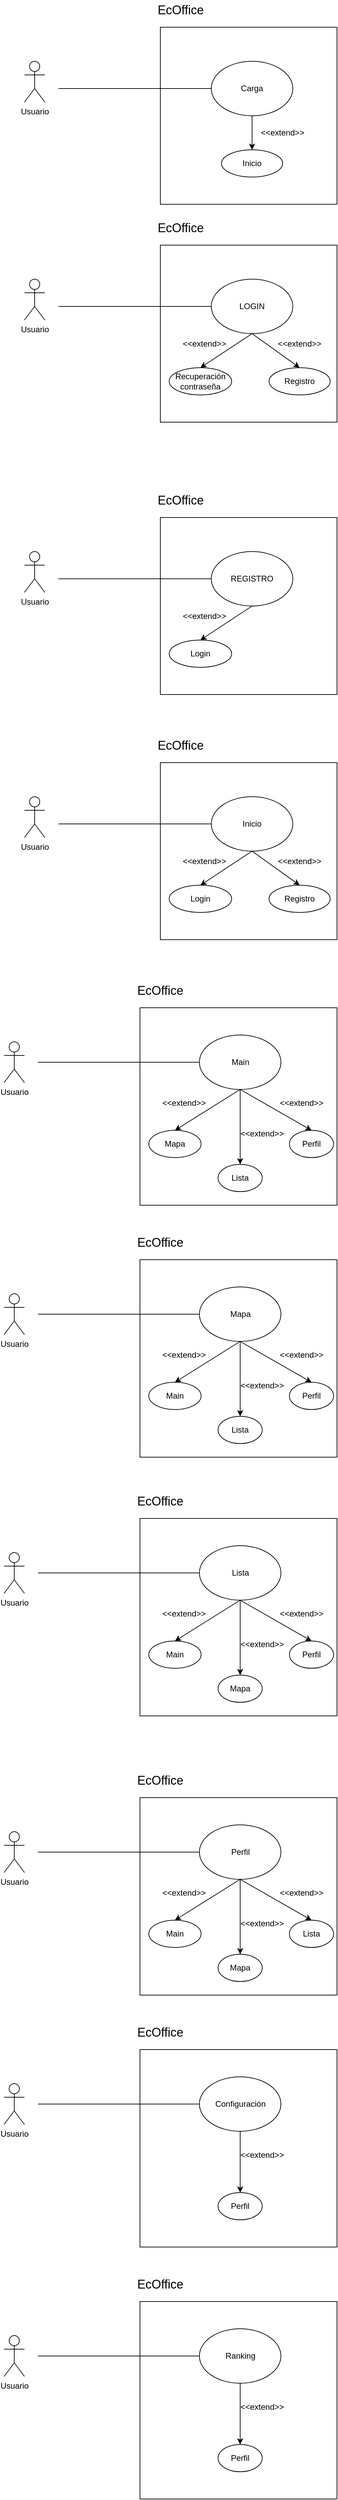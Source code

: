 <mxfile version="26.1.0">
  <diagram name="Página-1" id="AuJuehfKYc8tqPWSzXkJ">
    <mxGraphModel dx="1050" dy="1665" grid="1" gridSize="10" guides="1" tooltips="1" connect="1" arrows="1" fold="1" page="1" pageScale="1" pageWidth="850" pageHeight="1100" math="0" shadow="0">
      <root>
        <mxCell id="0" />
        <mxCell id="1" parent="0" />
        <mxCell id="-lMyzXZ5Z6H0XPTwVIsC-2" value="" style="whiteSpace=wrap;html=1;aspect=fixed;" parent="1" vertex="1">
          <mxGeometry x="320" y="150" width="260" height="260" as="geometry" />
        </mxCell>
        <mxCell id="Qlu5UnZryC30QRzc9eRi-1" value="Usuario" style="shape=umlActor;verticalLabelPosition=bottom;verticalAlign=top;html=1;outlineConnect=0;" parent="1" vertex="1">
          <mxGeometry x="120" y="200" width="30" height="60" as="geometry" />
        </mxCell>
        <mxCell id="6k7u9zJmHzbF-LpgPIJx-1" value="LOGIN" style="ellipse;whiteSpace=wrap;html=1;" parent="1" vertex="1">
          <mxGeometry x="395" y="200" width="120" height="80" as="geometry" />
        </mxCell>
        <mxCell id="6k7u9zJmHzbF-LpgPIJx-2" value="&lt;font style=&quot;font-size: 18px;&quot;&gt;EcOffice&lt;/font&gt;" style="text;html=1;align=center;verticalAlign=middle;whiteSpace=wrap;rounded=0;" parent="1" vertex="1">
          <mxGeometry x="320" y="110" width="60" height="30" as="geometry" />
        </mxCell>
        <mxCell id="6k7u9zJmHzbF-LpgPIJx-3" value="" style="endArrow=none;html=1;rounded=0;entryX=0;entryY=0.5;entryDx=0;entryDy=0;" parent="1" target="6k7u9zJmHzbF-LpgPIJx-1" edge="1">
          <mxGeometry width="50" height="50" relative="1" as="geometry">
            <mxPoint x="170" y="240" as="sourcePoint" />
            <mxPoint x="440" y="260" as="targetPoint" />
          </mxGeometry>
        </mxCell>
        <mxCell id="zmfI66XZxZjJ3lZ3gCG1-1" value="Recuperación contraseña" style="ellipse;whiteSpace=wrap;html=1;" parent="1" vertex="1">
          <mxGeometry x="333" y="330" width="92" height="40" as="geometry" />
        </mxCell>
        <mxCell id="zmfI66XZxZjJ3lZ3gCG1-2" value="" style="endArrow=classic;html=1;rounded=0;entryX=0.5;entryY=0;entryDx=0;entryDy=0;exitX=0.5;exitY=1;exitDx=0;exitDy=0;" parent="1" source="6k7u9zJmHzbF-LpgPIJx-1" target="zmfI66XZxZjJ3lZ3gCG1-1" edge="1">
          <mxGeometry width="50" height="50" relative="1" as="geometry">
            <mxPoint x="390" y="240" as="sourcePoint" />
            <mxPoint x="440" y="190" as="targetPoint" />
          </mxGeometry>
        </mxCell>
        <mxCell id="zmfI66XZxZjJ3lZ3gCG1-3" value="&amp;lt;&amp;lt;extend&amp;gt;&amp;gt;" style="text;html=1;align=center;verticalAlign=middle;whiteSpace=wrap;rounded=0;" parent="1" vertex="1">
          <mxGeometry x="355" y="280" width="60" height="30" as="geometry" />
        </mxCell>
        <mxCell id="JdXRyYJLP0MSMpnX27Q1-1" value="" style="endArrow=classic;html=1;rounded=0;entryX=0.5;entryY=0;entryDx=0;entryDy=0;exitX=0.5;exitY=1;exitDx=0;exitDy=0;" parent="1" source="6k7u9zJmHzbF-LpgPIJx-1" target="JdXRyYJLP0MSMpnX27Q1-2" edge="1">
          <mxGeometry width="50" height="50" relative="1" as="geometry">
            <mxPoint x="490.005" y="275" as="sourcePoint" />
            <mxPoint x="524.26" y="345" as="targetPoint" />
          </mxGeometry>
        </mxCell>
        <mxCell id="JdXRyYJLP0MSMpnX27Q1-2" value="Registro" style="ellipse;whiteSpace=wrap;html=1;" parent="1" vertex="1">
          <mxGeometry x="480" y="330" width="90" height="40" as="geometry" />
        </mxCell>
        <mxCell id="JdXRyYJLP0MSMpnX27Q1-3" value="&amp;lt;&amp;lt;extend&amp;gt;&amp;gt;" style="text;html=1;align=center;verticalAlign=middle;whiteSpace=wrap;rounded=0;" parent="1" vertex="1">
          <mxGeometry x="495" y="280" width="60" height="30" as="geometry" />
        </mxCell>
        <mxCell id="hdl9mwOCS-CArBsNlBvk-1" value="" style="whiteSpace=wrap;html=1;aspect=fixed;" parent="1" vertex="1">
          <mxGeometry x="320" y="550" width="260" height="260" as="geometry" />
        </mxCell>
        <mxCell id="hdl9mwOCS-CArBsNlBvk-2" value="Usuario" style="shape=umlActor;verticalLabelPosition=bottom;verticalAlign=top;html=1;outlineConnect=0;" parent="1" vertex="1">
          <mxGeometry x="120" y="600" width="30" height="60" as="geometry" />
        </mxCell>
        <mxCell id="hdl9mwOCS-CArBsNlBvk-3" value="REGISTRO" style="ellipse;whiteSpace=wrap;html=1;" parent="1" vertex="1">
          <mxGeometry x="395" y="600" width="120" height="80" as="geometry" />
        </mxCell>
        <mxCell id="hdl9mwOCS-CArBsNlBvk-4" value="&lt;font style=&quot;font-size: 18px;&quot;&gt;EcOffice&lt;/font&gt;" style="text;html=1;align=center;verticalAlign=middle;whiteSpace=wrap;rounded=0;" parent="1" vertex="1">
          <mxGeometry x="320" y="510" width="60" height="30" as="geometry" />
        </mxCell>
        <mxCell id="hdl9mwOCS-CArBsNlBvk-5" value="" style="endArrow=none;html=1;rounded=0;entryX=0;entryY=0.5;entryDx=0;entryDy=0;" parent="1" target="hdl9mwOCS-CArBsNlBvk-3" edge="1">
          <mxGeometry width="50" height="50" relative="1" as="geometry">
            <mxPoint x="170" y="640" as="sourcePoint" />
            <mxPoint x="440" y="660" as="targetPoint" />
          </mxGeometry>
        </mxCell>
        <mxCell id="hdl9mwOCS-CArBsNlBvk-6" value="Login" style="ellipse;whiteSpace=wrap;html=1;" parent="1" vertex="1">
          <mxGeometry x="333" y="730" width="92" height="40" as="geometry" />
        </mxCell>
        <mxCell id="hdl9mwOCS-CArBsNlBvk-7" value="" style="endArrow=classic;html=1;rounded=0;entryX=0.5;entryY=0;entryDx=0;entryDy=0;exitX=0.5;exitY=1;exitDx=0;exitDy=0;" parent="1" source="hdl9mwOCS-CArBsNlBvk-3" target="hdl9mwOCS-CArBsNlBvk-6" edge="1">
          <mxGeometry width="50" height="50" relative="1" as="geometry">
            <mxPoint x="390" y="640" as="sourcePoint" />
            <mxPoint x="440" y="590" as="targetPoint" />
          </mxGeometry>
        </mxCell>
        <mxCell id="hdl9mwOCS-CArBsNlBvk-8" value="&amp;lt;&amp;lt;extend&amp;gt;&amp;gt;" style="text;html=1;align=center;verticalAlign=middle;whiteSpace=wrap;rounded=0;" parent="1" vertex="1">
          <mxGeometry x="355" y="680" width="60" height="30" as="geometry" />
        </mxCell>
        <mxCell id="hdl9mwOCS-CArBsNlBvk-12" value="" style="whiteSpace=wrap;html=1;aspect=fixed;" parent="1" vertex="1">
          <mxGeometry x="320" y="910" width="260" height="260" as="geometry" />
        </mxCell>
        <mxCell id="hdl9mwOCS-CArBsNlBvk-13" value="Usuario" style="shape=umlActor;verticalLabelPosition=bottom;verticalAlign=top;html=1;outlineConnect=0;" parent="1" vertex="1">
          <mxGeometry x="120" y="960" width="30" height="60" as="geometry" />
        </mxCell>
        <mxCell id="hdl9mwOCS-CArBsNlBvk-14" value="Inicio" style="ellipse;whiteSpace=wrap;html=1;" parent="1" vertex="1">
          <mxGeometry x="395" y="960" width="120" height="80" as="geometry" />
        </mxCell>
        <mxCell id="hdl9mwOCS-CArBsNlBvk-15" value="&lt;font style=&quot;font-size: 18px;&quot;&gt;EcOffice&lt;/font&gt;" style="text;html=1;align=center;verticalAlign=middle;whiteSpace=wrap;rounded=0;" parent="1" vertex="1">
          <mxGeometry x="320" y="870" width="60" height="30" as="geometry" />
        </mxCell>
        <mxCell id="hdl9mwOCS-CArBsNlBvk-16" value="" style="endArrow=none;html=1;rounded=0;entryX=0;entryY=0.5;entryDx=0;entryDy=0;" parent="1" target="hdl9mwOCS-CArBsNlBvk-14" edge="1">
          <mxGeometry width="50" height="50" relative="1" as="geometry">
            <mxPoint x="170" y="1000" as="sourcePoint" />
            <mxPoint x="440" y="1020" as="targetPoint" />
          </mxGeometry>
        </mxCell>
        <mxCell id="hdl9mwOCS-CArBsNlBvk-17" value="Login" style="ellipse;whiteSpace=wrap;html=1;" parent="1" vertex="1">
          <mxGeometry x="333" y="1090" width="92" height="40" as="geometry" />
        </mxCell>
        <mxCell id="hdl9mwOCS-CArBsNlBvk-18" value="" style="endArrow=classic;html=1;rounded=0;entryX=0.5;entryY=0;entryDx=0;entryDy=0;exitX=0.5;exitY=1;exitDx=0;exitDy=0;" parent="1" source="hdl9mwOCS-CArBsNlBvk-14" target="hdl9mwOCS-CArBsNlBvk-17" edge="1">
          <mxGeometry width="50" height="50" relative="1" as="geometry">
            <mxPoint x="390" y="1000" as="sourcePoint" />
            <mxPoint x="440" y="950" as="targetPoint" />
          </mxGeometry>
        </mxCell>
        <mxCell id="hdl9mwOCS-CArBsNlBvk-19" value="&amp;lt;&amp;lt;extend&amp;gt;&amp;gt;" style="text;html=1;align=center;verticalAlign=middle;whiteSpace=wrap;rounded=0;" parent="1" vertex="1">
          <mxGeometry x="355" y="1040" width="60" height="30" as="geometry" />
        </mxCell>
        <mxCell id="hdl9mwOCS-CArBsNlBvk-20" value="" style="endArrow=classic;html=1;rounded=0;entryX=0.5;entryY=0;entryDx=0;entryDy=0;exitX=0.5;exitY=1;exitDx=0;exitDy=0;" parent="1" source="hdl9mwOCS-CArBsNlBvk-14" target="hdl9mwOCS-CArBsNlBvk-21" edge="1">
          <mxGeometry width="50" height="50" relative="1" as="geometry">
            <mxPoint x="490.005" y="1035" as="sourcePoint" />
            <mxPoint x="524.26" y="1105" as="targetPoint" />
          </mxGeometry>
        </mxCell>
        <mxCell id="hdl9mwOCS-CArBsNlBvk-21" value="Registro" style="ellipse;whiteSpace=wrap;html=1;" parent="1" vertex="1">
          <mxGeometry x="480" y="1090" width="90" height="40" as="geometry" />
        </mxCell>
        <mxCell id="hdl9mwOCS-CArBsNlBvk-22" value="&amp;lt;&amp;lt;extend&amp;gt;&amp;gt;" style="text;html=1;align=center;verticalAlign=middle;whiteSpace=wrap;rounded=0;" parent="1" vertex="1">
          <mxGeometry x="495" y="1040" width="60" height="30" as="geometry" />
        </mxCell>
        <mxCell id="hdl9mwOCS-CArBsNlBvk-36" value="" style="whiteSpace=wrap;html=1;aspect=fixed;" parent="1" vertex="1">
          <mxGeometry x="290" y="1270" width="290" height="290" as="geometry" />
        </mxCell>
        <mxCell id="hdl9mwOCS-CArBsNlBvk-37" value="Usuario" style="shape=umlActor;verticalLabelPosition=bottom;verticalAlign=top;html=1;outlineConnect=0;" parent="1" vertex="1">
          <mxGeometry x="90" y="1320" width="30" height="60" as="geometry" />
        </mxCell>
        <mxCell id="hdl9mwOCS-CArBsNlBvk-38" value="Main" style="ellipse;whiteSpace=wrap;html=1;" parent="1" vertex="1">
          <mxGeometry x="377.5" y="1310" width="120" height="80" as="geometry" />
        </mxCell>
        <mxCell id="hdl9mwOCS-CArBsNlBvk-39" value="&lt;font style=&quot;font-size: 18px;&quot;&gt;EcOffice&lt;/font&gt;" style="text;html=1;align=center;verticalAlign=middle;whiteSpace=wrap;rounded=0;" parent="1" vertex="1">
          <mxGeometry x="290" y="1230" width="60" height="30" as="geometry" />
        </mxCell>
        <mxCell id="hdl9mwOCS-CArBsNlBvk-40" value="" style="endArrow=none;html=1;rounded=0;entryX=0;entryY=0.5;entryDx=0;entryDy=0;" parent="1" target="hdl9mwOCS-CArBsNlBvk-38" edge="1">
          <mxGeometry width="50" height="50" relative="1" as="geometry">
            <mxPoint x="140" y="1350" as="sourcePoint" />
            <mxPoint x="410" y="1380" as="targetPoint" />
          </mxGeometry>
        </mxCell>
        <mxCell id="hdl9mwOCS-CArBsNlBvk-41" value="Mapa" style="ellipse;whiteSpace=wrap;html=1;" parent="1" vertex="1">
          <mxGeometry x="303" y="1450" width="77" height="40" as="geometry" />
        </mxCell>
        <mxCell id="hdl9mwOCS-CArBsNlBvk-42" value="" style="endArrow=classic;html=1;rounded=0;entryX=0.5;entryY=0;entryDx=0;entryDy=0;exitX=0.5;exitY=1;exitDx=0;exitDy=0;" parent="1" source="hdl9mwOCS-CArBsNlBvk-38" target="hdl9mwOCS-CArBsNlBvk-41" edge="1">
          <mxGeometry width="50" height="50" relative="1" as="geometry">
            <mxPoint x="360" y="1360" as="sourcePoint" />
            <mxPoint x="410" y="1310" as="targetPoint" />
          </mxGeometry>
        </mxCell>
        <mxCell id="hdl9mwOCS-CArBsNlBvk-43" value="&amp;lt;&amp;lt;extend&amp;gt;&amp;gt;" style="text;html=1;align=center;verticalAlign=middle;whiteSpace=wrap;rounded=0;" parent="1" vertex="1">
          <mxGeometry x="325" y="1395" width="60" height="30" as="geometry" />
        </mxCell>
        <mxCell id="hdl9mwOCS-CArBsNlBvk-44" value="" style="endArrow=classic;html=1;rounded=0;entryX=0.5;entryY=0;entryDx=0;entryDy=0;exitX=0.5;exitY=1;exitDx=0;exitDy=0;" parent="1" source="hdl9mwOCS-CArBsNlBvk-38" target="hdl9mwOCS-CArBsNlBvk-45" edge="1">
          <mxGeometry width="50" height="50" relative="1" as="geometry">
            <mxPoint x="460.005" y="1395" as="sourcePoint" />
            <mxPoint x="494.26" y="1465" as="targetPoint" />
          </mxGeometry>
        </mxCell>
        <mxCell id="hdl9mwOCS-CArBsNlBvk-45" value="Lista" style="ellipse;whiteSpace=wrap;html=1;" parent="1" vertex="1">
          <mxGeometry x="405" y="1500" width="65" height="40" as="geometry" />
        </mxCell>
        <mxCell id="hdl9mwOCS-CArBsNlBvk-46" value="&amp;lt;&amp;lt;extend&amp;gt;&amp;gt;" style="text;html=1;align=center;verticalAlign=middle;whiteSpace=wrap;rounded=0;" parent="1" vertex="1">
          <mxGeometry x="497.5" y="1395" width="60" height="30" as="geometry" />
        </mxCell>
        <mxCell id="hdl9mwOCS-CArBsNlBvk-47" value="Perfil" style="ellipse;whiteSpace=wrap;html=1;" parent="1" vertex="1">
          <mxGeometry x="510" y="1450" width="65" height="40" as="geometry" />
        </mxCell>
        <mxCell id="hdl9mwOCS-CArBsNlBvk-48" value="" style="endArrow=classic;html=1;rounded=0;entryX=0.5;entryY=0;entryDx=0;entryDy=0;exitX=0.5;exitY=1;exitDx=0;exitDy=0;" parent="1" source="hdl9mwOCS-CArBsNlBvk-38" target="hdl9mwOCS-CArBsNlBvk-47" edge="1">
          <mxGeometry width="50" height="50" relative="1" as="geometry">
            <mxPoint x="435" y="1410" as="sourcePoint" />
            <mxPoint x="438" y="1460" as="targetPoint" />
          </mxGeometry>
        </mxCell>
        <mxCell id="hdl9mwOCS-CArBsNlBvk-49" value="&amp;lt;&amp;lt;extend&amp;gt;&amp;gt;" style="text;html=1;align=center;verticalAlign=middle;whiteSpace=wrap;rounded=0;" parent="1" vertex="1">
          <mxGeometry x="440" y="1440" width="60" height="30" as="geometry" />
        </mxCell>
        <mxCell id="ShXuwQ5tJ1fE1ABgl12t-1" value="" style="whiteSpace=wrap;html=1;aspect=fixed;" vertex="1" parent="1">
          <mxGeometry x="320" y="-170" width="260" height="260" as="geometry" />
        </mxCell>
        <mxCell id="ShXuwQ5tJ1fE1ABgl12t-2" value="Usuario" style="shape=umlActor;verticalLabelPosition=bottom;verticalAlign=top;html=1;outlineConnect=0;" vertex="1" parent="1">
          <mxGeometry x="120" y="-120" width="30" height="60" as="geometry" />
        </mxCell>
        <mxCell id="ShXuwQ5tJ1fE1ABgl12t-3" value="Carga" style="ellipse;whiteSpace=wrap;html=1;" vertex="1" parent="1">
          <mxGeometry x="395" y="-120" width="120" height="80" as="geometry" />
        </mxCell>
        <mxCell id="ShXuwQ5tJ1fE1ABgl12t-4" value="&lt;font style=&quot;font-size: 18px;&quot;&gt;EcOffice&lt;/font&gt;" style="text;html=1;align=center;verticalAlign=middle;whiteSpace=wrap;rounded=0;" vertex="1" parent="1">
          <mxGeometry x="320" y="-210" width="60" height="30" as="geometry" />
        </mxCell>
        <mxCell id="ShXuwQ5tJ1fE1ABgl12t-5" value="" style="endArrow=none;html=1;rounded=0;entryX=0;entryY=0.5;entryDx=0;entryDy=0;" edge="1" parent="1" target="ShXuwQ5tJ1fE1ABgl12t-3">
          <mxGeometry width="50" height="50" relative="1" as="geometry">
            <mxPoint x="170" y="-80" as="sourcePoint" />
            <mxPoint x="440" y="-60" as="targetPoint" />
          </mxGeometry>
        </mxCell>
        <mxCell id="ShXuwQ5tJ1fE1ABgl12t-9" value="" style="endArrow=classic;html=1;rounded=0;entryX=0.5;entryY=0;entryDx=0;entryDy=0;exitX=0.5;exitY=1;exitDx=0;exitDy=0;" edge="1" parent="1" source="ShXuwQ5tJ1fE1ABgl12t-3" target="ShXuwQ5tJ1fE1ABgl12t-10">
          <mxGeometry width="50" height="50" relative="1" as="geometry">
            <mxPoint x="490.005" y="-45" as="sourcePoint" />
            <mxPoint x="524.26" y="25" as="targetPoint" />
          </mxGeometry>
        </mxCell>
        <mxCell id="ShXuwQ5tJ1fE1ABgl12t-10" value="Inicio" style="ellipse;whiteSpace=wrap;html=1;" vertex="1" parent="1">
          <mxGeometry x="410" y="10" width="90" height="40" as="geometry" />
        </mxCell>
        <mxCell id="ShXuwQ5tJ1fE1ABgl12t-11" value="&amp;lt;&amp;lt;extend&amp;gt;&amp;gt;" style="text;html=1;align=center;verticalAlign=middle;whiteSpace=wrap;rounded=0;" vertex="1" parent="1">
          <mxGeometry x="470" y="-30" width="60" height="30" as="geometry" />
        </mxCell>
        <mxCell id="ShXuwQ5tJ1fE1ABgl12t-27" value="" style="whiteSpace=wrap;html=1;aspect=fixed;" vertex="1" parent="1">
          <mxGeometry x="290" y="1640" width="290" height="290" as="geometry" />
        </mxCell>
        <mxCell id="ShXuwQ5tJ1fE1ABgl12t-28" value="Usuario" style="shape=umlActor;verticalLabelPosition=bottom;verticalAlign=top;html=1;outlineConnect=0;" vertex="1" parent="1">
          <mxGeometry x="90" y="1690" width="30" height="60" as="geometry" />
        </mxCell>
        <mxCell id="ShXuwQ5tJ1fE1ABgl12t-29" value="Mapa" style="ellipse;whiteSpace=wrap;html=1;" vertex="1" parent="1">
          <mxGeometry x="377.5" y="1680" width="120" height="80" as="geometry" />
        </mxCell>
        <mxCell id="ShXuwQ5tJ1fE1ABgl12t-30" value="&lt;font style=&quot;font-size: 18px;&quot;&gt;EcOffice&lt;/font&gt;" style="text;html=1;align=center;verticalAlign=middle;whiteSpace=wrap;rounded=0;" vertex="1" parent="1">
          <mxGeometry x="290" y="1600" width="60" height="30" as="geometry" />
        </mxCell>
        <mxCell id="ShXuwQ5tJ1fE1ABgl12t-31" value="" style="endArrow=none;html=1;rounded=0;entryX=0;entryY=0.5;entryDx=0;entryDy=0;" edge="1" parent="1" target="ShXuwQ5tJ1fE1ABgl12t-29">
          <mxGeometry width="50" height="50" relative="1" as="geometry">
            <mxPoint x="140" y="1720" as="sourcePoint" />
            <mxPoint x="410" y="1750" as="targetPoint" />
          </mxGeometry>
        </mxCell>
        <mxCell id="ShXuwQ5tJ1fE1ABgl12t-32" value="Main" style="ellipse;whiteSpace=wrap;html=1;" vertex="1" parent="1">
          <mxGeometry x="303" y="1820" width="77" height="40" as="geometry" />
        </mxCell>
        <mxCell id="ShXuwQ5tJ1fE1ABgl12t-33" value="" style="endArrow=classic;html=1;rounded=0;entryX=0.5;entryY=0;entryDx=0;entryDy=0;exitX=0.5;exitY=1;exitDx=0;exitDy=0;" edge="1" parent="1" source="ShXuwQ5tJ1fE1ABgl12t-29" target="ShXuwQ5tJ1fE1ABgl12t-32">
          <mxGeometry width="50" height="50" relative="1" as="geometry">
            <mxPoint x="360" y="1730" as="sourcePoint" />
            <mxPoint x="410" y="1680" as="targetPoint" />
          </mxGeometry>
        </mxCell>
        <mxCell id="ShXuwQ5tJ1fE1ABgl12t-34" value="&amp;lt;&amp;lt;extend&amp;gt;&amp;gt;" style="text;html=1;align=center;verticalAlign=middle;whiteSpace=wrap;rounded=0;" vertex="1" parent="1">
          <mxGeometry x="325" y="1765" width="60" height="30" as="geometry" />
        </mxCell>
        <mxCell id="ShXuwQ5tJ1fE1ABgl12t-35" value="" style="endArrow=classic;html=1;rounded=0;entryX=0.5;entryY=0;entryDx=0;entryDy=0;exitX=0.5;exitY=1;exitDx=0;exitDy=0;" edge="1" parent="1" source="ShXuwQ5tJ1fE1ABgl12t-29" target="ShXuwQ5tJ1fE1ABgl12t-36">
          <mxGeometry width="50" height="50" relative="1" as="geometry">
            <mxPoint x="460.005" y="1765" as="sourcePoint" />
            <mxPoint x="494.26" y="1835" as="targetPoint" />
          </mxGeometry>
        </mxCell>
        <mxCell id="ShXuwQ5tJ1fE1ABgl12t-36" value="Lista" style="ellipse;whiteSpace=wrap;html=1;" vertex="1" parent="1">
          <mxGeometry x="405" y="1870" width="65" height="40" as="geometry" />
        </mxCell>
        <mxCell id="ShXuwQ5tJ1fE1ABgl12t-37" value="&amp;lt;&amp;lt;extend&amp;gt;&amp;gt;" style="text;html=1;align=center;verticalAlign=middle;whiteSpace=wrap;rounded=0;" vertex="1" parent="1">
          <mxGeometry x="497.5" y="1765" width="60" height="30" as="geometry" />
        </mxCell>
        <mxCell id="ShXuwQ5tJ1fE1ABgl12t-38" value="Perfil" style="ellipse;whiteSpace=wrap;html=1;" vertex="1" parent="1">
          <mxGeometry x="510" y="1820" width="65" height="40" as="geometry" />
        </mxCell>
        <mxCell id="ShXuwQ5tJ1fE1ABgl12t-39" value="" style="endArrow=classic;html=1;rounded=0;entryX=0.5;entryY=0;entryDx=0;entryDy=0;exitX=0.5;exitY=1;exitDx=0;exitDy=0;" edge="1" parent="1" source="ShXuwQ5tJ1fE1ABgl12t-29" target="ShXuwQ5tJ1fE1ABgl12t-38">
          <mxGeometry width="50" height="50" relative="1" as="geometry">
            <mxPoint x="435" y="1780" as="sourcePoint" />
            <mxPoint x="438" y="1830" as="targetPoint" />
          </mxGeometry>
        </mxCell>
        <mxCell id="ShXuwQ5tJ1fE1ABgl12t-40" value="&amp;lt;&amp;lt;extend&amp;gt;&amp;gt;" style="text;html=1;align=center;verticalAlign=middle;whiteSpace=wrap;rounded=0;" vertex="1" parent="1">
          <mxGeometry x="440" y="1810" width="60" height="30" as="geometry" />
        </mxCell>
        <mxCell id="ShXuwQ5tJ1fE1ABgl12t-41" value="" style="whiteSpace=wrap;html=1;aspect=fixed;" vertex="1" parent="1">
          <mxGeometry x="290" y="2020" width="290" height="290" as="geometry" />
        </mxCell>
        <mxCell id="ShXuwQ5tJ1fE1ABgl12t-42" value="Usuario" style="shape=umlActor;verticalLabelPosition=bottom;verticalAlign=top;html=1;outlineConnect=0;" vertex="1" parent="1">
          <mxGeometry x="90" y="2070" width="30" height="60" as="geometry" />
        </mxCell>
        <mxCell id="ShXuwQ5tJ1fE1ABgl12t-43" value="Lista" style="ellipse;whiteSpace=wrap;html=1;" vertex="1" parent="1">
          <mxGeometry x="377.5" y="2060" width="120" height="80" as="geometry" />
        </mxCell>
        <mxCell id="ShXuwQ5tJ1fE1ABgl12t-44" value="&lt;font style=&quot;font-size: 18px;&quot;&gt;EcOffice&lt;/font&gt;" style="text;html=1;align=center;verticalAlign=middle;whiteSpace=wrap;rounded=0;" vertex="1" parent="1">
          <mxGeometry x="290" y="1980" width="60" height="30" as="geometry" />
        </mxCell>
        <mxCell id="ShXuwQ5tJ1fE1ABgl12t-45" value="" style="endArrow=none;html=1;rounded=0;entryX=0;entryY=0.5;entryDx=0;entryDy=0;" edge="1" parent="1" target="ShXuwQ5tJ1fE1ABgl12t-43">
          <mxGeometry width="50" height="50" relative="1" as="geometry">
            <mxPoint x="140" y="2100" as="sourcePoint" />
            <mxPoint x="410" y="2130" as="targetPoint" />
          </mxGeometry>
        </mxCell>
        <mxCell id="ShXuwQ5tJ1fE1ABgl12t-46" value="Main" style="ellipse;whiteSpace=wrap;html=1;" vertex="1" parent="1">
          <mxGeometry x="303" y="2200" width="77" height="40" as="geometry" />
        </mxCell>
        <mxCell id="ShXuwQ5tJ1fE1ABgl12t-47" value="" style="endArrow=classic;html=1;rounded=0;entryX=0.5;entryY=0;entryDx=0;entryDy=0;exitX=0.5;exitY=1;exitDx=0;exitDy=0;" edge="1" parent="1" source="ShXuwQ5tJ1fE1ABgl12t-43" target="ShXuwQ5tJ1fE1ABgl12t-46">
          <mxGeometry width="50" height="50" relative="1" as="geometry">
            <mxPoint x="360" y="2110" as="sourcePoint" />
            <mxPoint x="410" y="2060" as="targetPoint" />
          </mxGeometry>
        </mxCell>
        <mxCell id="ShXuwQ5tJ1fE1ABgl12t-48" value="&amp;lt;&amp;lt;extend&amp;gt;&amp;gt;" style="text;html=1;align=center;verticalAlign=middle;whiteSpace=wrap;rounded=0;" vertex="1" parent="1">
          <mxGeometry x="325" y="2145" width="60" height="30" as="geometry" />
        </mxCell>
        <mxCell id="ShXuwQ5tJ1fE1ABgl12t-49" value="" style="endArrow=classic;html=1;rounded=0;entryX=0.5;entryY=0;entryDx=0;entryDy=0;exitX=0.5;exitY=1;exitDx=0;exitDy=0;" edge="1" parent="1" source="ShXuwQ5tJ1fE1ABgl12t-43" target="ShXuwQ5tJ1fE1ABgl12t-50">
          <mxGeometry width="50" height="50" relative="1" as="geometry">
            <mxPoint x="460.005" y="2145" as="sourcePoint" />
            <mxPoint x="494.26" y="2215" as="targetPoint" />
          </mxGeometry>
        </mxCell>
        <mxCell id="ShXuwQ5tJ1fE1ABgl12t-50" value="Mapa" style="ellipse;whiteSpace=wrap;html=1;" vertex="1" parent="1">
          <mxGeometry x="405" y="2250" width="65" height="40" as="geometry" />
        </mxCell>
        <mxCell id="ShXuwQ5tJ1fE1ABgl12t-51" value="&amp;lt;&amp;lt;extend&amp;gt;&amp;gt;" style="text;html=1;align=center;verticalAlign=middle;whiteSpace=wrap;rounded=0;" vertex="1" parent="1">
          <mxGeometry x="497.5" y="2145" width="60" height="30" as="geometry" />
        </mxCell>
        <mxCell id="ShXuwQ5tJ1fE1ABgl12t-52" value="Perfil" style="ellipse;whiteSpace=wrap;html=1;" vertex="1" parent="1">
          <mxGeometry x="510" y="2200" width="65" height="40" as="geometry" />
        </mxCell>
        <mxCell id="ShXuwQ5tJ1fE1ABgl12t-53" value="" style="endArrow=classic;html=1;rounded=0;entryX=0.5;entryY=0;entryDx=0;entryDy=0;exitX=0.5;exitY=1;exitDx=0;exitDy=0;" edge="1" parent="1" source="ShXuwQ5tJ1fE1ABgl12t-43" target="ShXuwQ5tJ1fE1ABgl12t-52">
          <mxGeometry width="50" height="50" relative="1" as="geometry">
            <mxPoint x="435" y="2160" as="sourcePoint" />
            <mxPoint x="438" y="2210" as="targetPoint" />
          </mxGeometry>
        </mxCell>
        <mxCell id="ShXuwQ5tJ1fE1ABgl12t-54" value="&amp;lt;&amp;lt;extend&amp;gt;&amp;gt;" style="text;html=1;align=center;verticalAlign=middle;whiteSpace=wrap;rounded=0;" vertex="1" parent="1">
          <mxGeometry x="440" y="2190" width="60" height="30" as="geometry" />
        </mxCell>
        <mxCell id="ShXuwQ5tJ1fE1ABgl12t-55" value="" style="whiteSpace=wrap;html=1;aspect=fixed;" vertex="1" parent="1">
          <mxGeometry x="290" y="2430" width="290" height="290" as="geometry" />
        </mxCell>
        <mxCell id="ShXuwQ5tJ1fE1ABgl12t-56" value="Usuario" style="shape=umlActor;verticalLabelPosition=bottom;verticalAlign=top;html=1;outlineConnect=0;" vertex="1" parent="1">
          <mxGeometry x="90" y="2480" width="30" height="60" as="geometry" />
        </mxCell>
        <mxCell id="ShXuwQ5tJ1fE1ABgl12t-57" value="Perfil" style="ellipse;whiteSpace=wrap;html=1;" vertex="1" parent="1">
          <mxGeometry x="377.5" y="2470" width="120" height="80" as="geometry" />
        </mxCell>
        <mxCell id="ShXuwQ5tJ1fE1ABgl12t-58" value="&lt;font style=&quot;font-size: 18px;&quot;&gt;EcOffice&lt;/font&gt;" style="text;html=1;align=center;verticalAlign=middle;whiteSpace=wrap;rounded=0;" vertex="1" parent="1">
          <mxGeometry x="290" y="2390" width="60" height="30" as="geometry" />
        </mxCell>
        <mxCell id="ShXuwQ5tJ1fE1ABgl12t-59" value="" style="endArrow=none;html=1;rounded=0;entryX=0;entryY=0.5;entryDx=0;entryDy=0;" edge="1" parent="1" target="ShXuwQ5tJ1fE1ABgl12t-57">
          <mxGeometry width="50" height="50" relative="1" as="geometry">
            <mxPoint x="140" y="2510" as="sourcePoint" />
            <mxPoint x="410" y="2540" as="targetPoint" />
          </mxGeometry>
        </mxCell>
        <mxCell id="ShXuwQ5tJ1fE1ABgl12t-60" value="Main" style="ellipse;whiteSpace=wrap;html=1;" vertex="1" parent="1">
          <mxGeometry x="303" y="2610" width="77" height="40" as="geometry" />
        </mxCell>
        <mxCell id="ShXuwQ5tJ1fE1ABgl12t-61" value="" style="endArrow=classic;html=1;rounded=0;entryX=0.5;entryY=0;entryDx=0;entryDy=0;exitX=0.5;exitY=1;exitDx=0;exitDy=0;" edge="1" parent="1" source="ShXuwQ5tJ1fE1ABgl12t-57" target="ShXuwQ5tJ1fE1ABgl12t-60">
          <mxGeometry width="50" height="50" relative="1" as="geometry">
            <mxPoint x="360" y="2520" as="sourcePoint" />
            <mxPoint x="410" y="2470" as="targetPoint" />
          </mxGeometry>
        </mxCell>
        <mxCell id="ShXuwQ5tJ1fE1ABgl12t-62" value="&amp;lt;&amp;lt;extend&amp;gt;&amp;gt;" style="text;html=1;align=center;verticalAlign=middle;whiteSpace=wrap;rounded=0;" vertex="1" parent="1">
          <mxGeometry x="325" y="2555" width="60" height="30" as="geometry" />
        </mxCell>
        <mxCell id="ShXuwQ5tJ1fE1ABgl12t-63" value="" style="endArrow=classic;html=1;rounded=0;entryX=0.5;entryY=0;entryDx=0;entryDy=0;exitX=0.5;exitY=1;exitDx=0;exitDy=0;" edge="1" parent="1" source="ShXuwQ5tJ1fE1ABgl12t-57" target="ShXuwQ5tJ1fE1ABgl12t-64">
          <mxGeometry width="50" height="50" relative="1" as="geometry">
            <mxPoint x="460.005" y="2555" as="sourcePoint" />
            <mxPoint x="494.26" y="2625" as="targetPoint" />
          </mxGeometry>
        </mxCell>
        <mxCell id="ShXuwQ5tJ1fE1ABgl12t-64" value="Mapa" style="ellipse;whiteSpace=wrap;html=1;" vertex="1" parent="1">
          <mxGeometry x="405" y="2660" width="65" height="40" as="geometry" />
        </mxCell>
        <mxCell id="ShXuwQ5tJ1fE1ABgl12t-65" value="&amp;lt;&amp;lt;extend&amp;gt;&amp;gt;" style="text;html=1;align=center;verticalAlign=middle;whiteSpace=wrap;rounded=0;" vertex="1" parent="1">
          <mxGeometry x="497.5" y="2555" width="60" height="30" as="geometry" />
        </mxCell>
        <mxCell id="ShXuwQ5tJ1fE1ABgl12t-66" value="Lista" style="ellipse;whiteSpace=wrap;html=1;" vertex="1" parent="1">
          <mxGeometry x="510" y="2610" width="65" height="40" as="geometry" />
        </mxCell>
        <mxCell id="ShXuwQ5tJ1fE1ABgl12t-67" value="" style="endArrow=classic;html=1;rounded=0;entryX=0.5;entryY=0;entryDx=0;entryDy=0;exitX=0.5;exitY=1;exitDx=0;exitDy=0;" edge="1" parent="1" source="ShXuwQ5tJ1fE1ABgl12t-57" target="ShXuwQ5tJ1fE1ABgl12t-66">
          <mxGeometry width="50" height="50" relative="1" as="geometry">
            <mxPoint x="435" y="2570" as="sourcePoint" />
            <mxPoint x="438" y="2620" as="targetPoint" />
          </mxGeometry>
        </mxCell>
        <mxCell id="ShXuwQ5tJ1fE1ABgl12t-68" value="&amp;lt;&amp;lt;extend&amp;gt;&amp;gt;" style="text;html=1;align=center;verticalAlign=middle;whiteSpace=wrap;rounded=0;" vertex="1" parent="1">
          <mxGeometry x="440" y="2600" width="60" height="30" as="geometry" />
        </mxCell>
        <mxCell id="ShXuwQ5tJ1fE1ABgl12t-96" value="" style="whiteSpace=wrap;html=1;aspect=fixed;" vertex="1" parent="1">
          <mxGeometry x="290" y="2800" width="290" height="290" as="geometry" />
        </mxCell>
        <mxCell id="ShXuwQ5tJ1fE1ABgl12t-97" value="Usuario" style="shape=umlActor;verticalLabelPosition=bottom;verticalAlign=top;html=1;outlineConnect=0;" vertex="1" parent="1">
          <mxGeometry x="90" y="2850" width="30" height="60" as="geometry" />
        </mxCell>
        <mxCell id="ShXuwQ5tJ1fE1ABgl12t-98" value="Configuración" style="ellipse;whiteSpace=wrap;html=1;" vertex="1" parent="1">
          <mxGeometry x="377.5" y="2840" width="120" height="80" as="geometry" />
        </mxCell>
        <mxCell id="ShXuwQ5tJ1fE1ABgl12t-99" value="&lt;font style=&quot;font-size: 18px;&quot;&gt;EcOffice&lt;/font&gt;" style="text;html=1;align=center;verticalAlign=middle;whiteSpace=wrap;rounded=0;" vertex="1" parent="1">
          <mxGeometry x="290" y="2760" width="60" height="30" as="geometry" />
        </mxCell>
        <mxCell id="ShXuwQ5tJ1fE1ABgl12t-100" value="" style="endArrow=none;html=1;rounded=0;entryX=0;entryY=0.5;entryDx=0;entryDy=0;" edge="1" parent="1" target="ShXuwQ5tJ1fE1ABgl12t-98">
          <mxGeometry width="50" height="50" relative="1" as="geometry">
            <mxPoint x="140" y="2880" as="sourcePoint" />
            <mxPoint x="410" y="2910" as="targetPoint" />
          </mxGeometry>
        </mxCell>
        <mxCell id="ShXuwQ5tJ1fE1ABgl12t-104" value="" style="endArrow=classic;html=1;rounded=0;entryX=0.5;entryY=0;entryDx=0;entryDy=0;exitX=0.5;exitY=1;exitDx=0;exitDy=0;" edge="1" parent="1" source="ShXuwQ5tJ1fE1ABgl12t-98" target="ShXuwQ5tJ1fE1ABgl12t-105">
          <mxGeometry width="50" height="50" relative="1" as="geometry">
            <mxPoint x="460.005" y="2925" as="sourcePoint" />
            <mxPoint x="494.26" y="2995" as="targetPoint" />
          </mxGeometry>
        </mxCell>
        <mxCell id="ShXuwQ5tJ1fE1ABgl12t-105" value="Perfil" style="ellipse;whiteSpace=wrap;html=1;" vertex="1" parent="1">
          <mxGeometry x="405" y="3010" width="65" height="40" as="geometry" />
        </mxCell>
        <mxCell id="ShXuwQ5tJ1fE1ABgl12t-109" value="&amp;lt;&amp;lt;extend&amp;gt;&amp;gt;" style="text;html=1;align=center;verticalAlign=middle;whiteSpace=wrap;rounded=0;" vertex="1" parent="1">
          <mxGeometry x="440" y="2940" width="60" height="30" as="geometry" />
        </mxCell>
        <mxCell id="ShXuwQ5tJ1fE1ABgl12t-110" value="" style="whiteSpace=wrap;html=1;aspect=fixed;" vertex="1" parent="1">
          <mxGeometry x="290" y="3170" width="290" height="290" as="geometry" />
        </mxCell>
        <mxCell id="ShXuwQ5tJ1fE1ABgl12t-111" value="Usuario" style="shape=umlActor;verticalLabelPosition=bottom;verticalAlign=top;html=1;outlineConnect=0;" vertex="1" parent="1">
          <mxGeometry x="90" y="3220" width="30" height="60" as="geometry" />
        </mxCell>
        <mxCell id="ShXuwQ5tJ1fE1ABgl12t-112" value="Ranking" style="ellipse;whiteSpace=wrap;html=1;" vertex="1" parent="1">
          <mxGeometry x="377.5" y="3210" width="120" height="80" as="geometry" />
        </mxCell>
        <mxCell id="ShXuwQ5tJ1fE1ABgl12t-113" value="&lt;font style=&quot;font-size: 18px;&quot;&gt;EcOffice&lt;/font&gt;" style="text;html=1;align=center;verticalAlign=middle;whiteSpace=wrap;rounded=0;" vertex="1" parent="1">
          <mxGeometry x="290" y="3130" width="60" height="30" as="geometry" />
        </mxCell>
        <mxCell id="ShXuwQ5tJ1fE1ABgl12t-114" value="" style="endArrow=none;html=1;rounded=0;entryX=0;entryY=0.5;entryDx=0;entryDy=0;" edge="1" parent="1" target="ShXuwQ5tJ1fE1ABgl12t-112">
          <mxGeometry width="50" height="50" relative="1" as="geometry">
            <mxPoint x="140" y="3250" as="sourcePoint" />
            <mxPoint x="410" y="3280" as="targetPoint" />
          </mxGeometry>
        </mxCell>
        <mxCell id="ShXuwQ5tJ1fE1ABgl12t-115" value="" style="endArrow=classic;html=1;rounded=0;entryX=0.5;entryY=0;entryDx=0;entryDy=0;exitX=0.5;exitY=1;exitDx=0;exitDy=0;" edge="1" parent="1" source="ShXuwQ5tJ1fE1ABgl12t-112" target="ShXuwQ5tJ1fE1ABgl12t-116">
          <mxGeometry width="50" height="50" relative="1" as="geometry">
            <mxPoint x="460.005" y="3295" as="sourcePoint" />
            <mxPoint x="494.26" y="3365" as="targetPoint" />
          </mxGeometry>
        </mxCell>
        <mxCell id="ShXuwQ5tJ1fE1ABgl12t-116" value="Perfil" style="ellipse;whiteSpace=wrap;html=1;" vertex="1" parent="1">
          <mxGeometry x="405" y="3380" width="65" height="40" as="geometry" />
        </mxCell>
        <mxCell id="ShXuwQ5tJ1fE1ABgl12t-117" value="&amp;lt;&amp;lt;extend&amp;gt;&amp;gt;" style="text;html=1;align=center;verticalAlign=middle;whiteSpace=wrap;rounded=0;" vertex="1" parent="1">
          <mxGeometry x="440" y="3310" width="60" height="30" as="geometry" />
        </mxCell>
      </root>
    </mxGraphModel>
  </diagram>
</mxfile>
